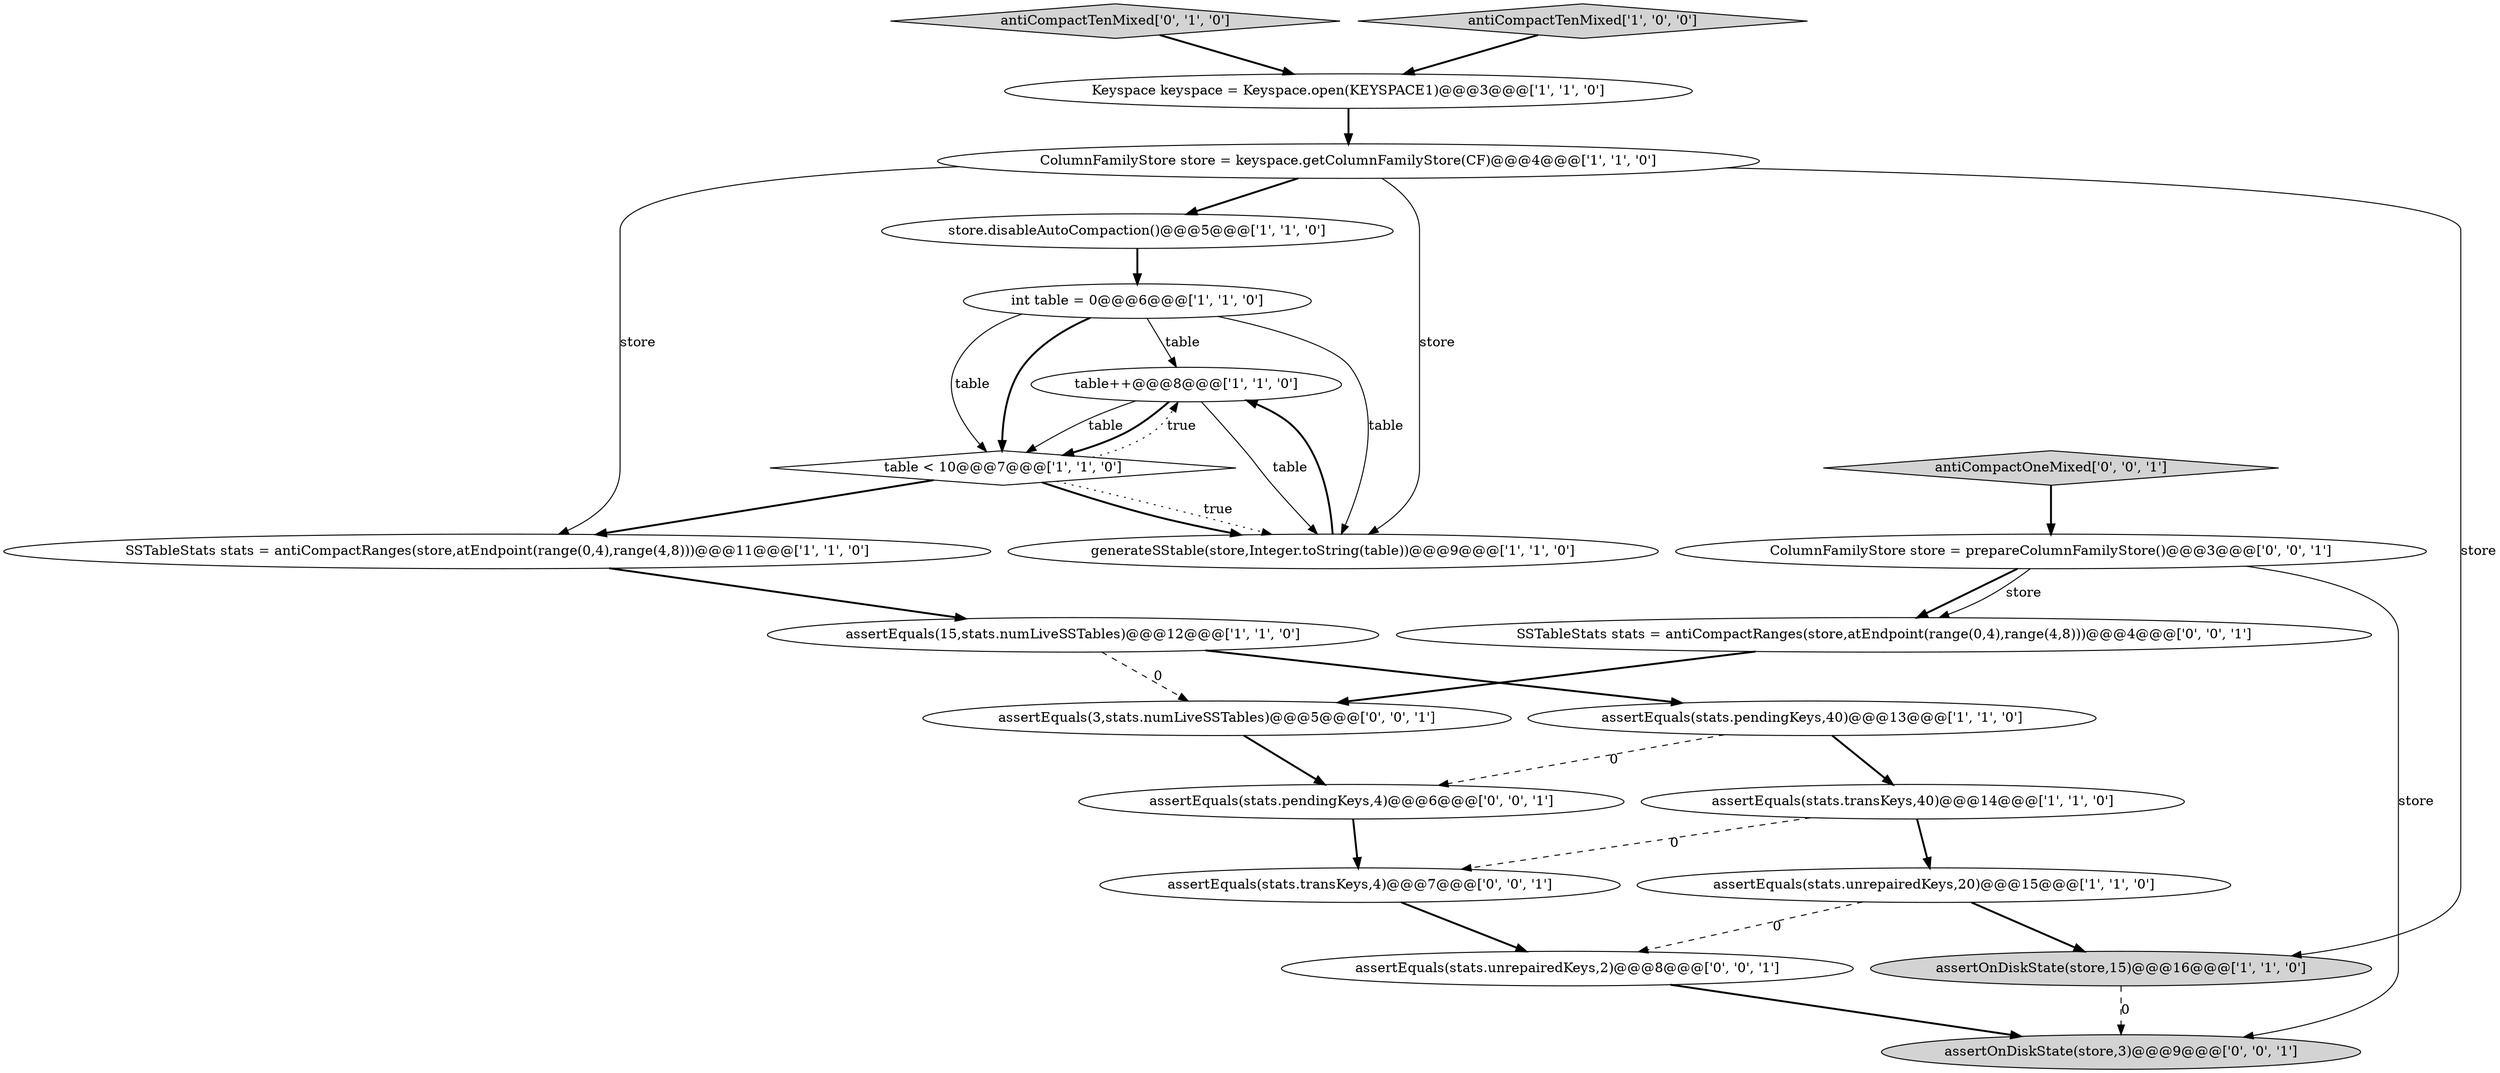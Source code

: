 digraph {
2 [style = filled, label = "assertOnDiskState(store,15)@@@16@@@['1', '1', '0']", fillcolor = lightgray, shape = ellipse image = "AAA0AAABBB1BBB"];
20 [style = filled, label = "assertEquals(stats.transKeys,4)@@@7@@@['0', '0', '1']", fillcolor = white, shape = ellipse image = "AAA0AAABBB3BBB"];
8 [style = filled, label = "table++@@@8@@@['1', '1', '0']", fillcolor = white, shape = ellipse image = "AAA0AAABBB1BBB"];
10 [style = filled, label = "assertEquals(15,stats.numLiveSSTables)@@@12@@@['1', '1', '0']", fillcolor = white, shape = ellipse image = "AAA0AAABBB1BBB"];
22 [style = filled, label = "ColumnFamilyStore store = prepareColumnFamilyStore()@@@3@@@['0', '0', '1']", fillcolor = white, shape = ellipse image = "AAA0AAABBB3BBB"];
3 [style = filled, label = "assertEquals(stats.transKeys,40)@@@14@@@['1', '1', '0']", fillcolor = white, shape = ellipse image = "AAA0AAABBB1BBB"];
5 [style = filled, label = "Keyspace keyspace = Keyspace.open(KEYSPACE1)@@@3@@@['1', '1', '0']", fillcolor = white, shape = ellipse image = "AAA0AAABBB1BBB"];
6 [style = filled, label = "assertEquals(stats.unrepairedKeys,20)@@@15@@@['1', '1', '0']", fillcolor = white, shape = ellipse image = "AAA0AAABBB1BBB"];
14 [style = filled, label = "antiCompactTenMixed['0', '1', '0']", fillcolor = lightgray, shape = diamond image = "AAA0AAABBB2BBB"];
18 [style = filled, label = "assertEquals(stats.unrepairedKeys,2)@@@8@@@['0', '0', '1']", fillcolor = white, shape = ellipse image = "AAA0AAABBB3BBB"];
11 [style = filled, label = "ColumnFamilyStore store = keyspace.getColumnFamilyStore(CF)@@@4@@@['1', '1', '0']", fillcolor = white, shape = ellipse image = "AAA0AAABBB1BBB"];
12 [style = filled, label = "store.disableAutoCompaction()@@@5@@@['1', '1', '0']", fillcolor = white, shape = ellipse image = "AAA0AAABBB1BBB"];
15 [style = filled, label = "assertEquals(3,stats.numLiveSSTables)@@@5@@@['0', '0', '1']", fillcolor = white, shape = ellipse image = "AAA0AAABBB3BBB"];
19 [style = filled, label = "antiCompactOneMixed['0', '0', '1']", fillcolor = lightgray, shape = diamond image = "AAA0AAABBB3BBB"];
9 [style = filled, label = "SSTableStats stats = antiCompactRanges(store,atEndpoint(range(0,4),range(4,8)))@@@11@@@['1', '1', '0']", fillcolor = white, shape = ellipse image = "AAA0AAABBB1BBB"];
21 [style = filled, label = "assertOnDiskState(store,3)@@@9@@@['0', '0', '1']", fillcolor = lightgray, shape = ellipse image = "AAA0AAABBB3BBB"];
17 [style = filled, label = "assertEquals(stats.pendingKeys,4)@@@6@@@['0', '0', '1']", fillcolor = white, shape = ellipse image = "AAA0AAABBB3BBB"];
13 [style = filled, label = "table < 10@@@7@@@['1', '1', '0']", fillcolor = white, shape = diamond image = "AAA0AAABBB1BBB"];
16 [style = filled, label = "SSTableStats stats = antiCompactRanges(store,atEndpoint(range(0,4),range(4,8)))@@@4@@@['0', '0', '1']", fillcolor = white, shape = ellipse image = "AAA0AAABBB3BBB"];
0 [style = filled, label = "int table = 0@@@6@@@['1', '1', '0']", fillcolor = white, shape = ellipse image = "AAA0AAABBB1BBB"];
1 [style = filled, label = "antiCompactTenMixed['1', '0', '0']", fillcolor = lightgray, shape = diamond image = "AAA0AAABBB1BBB"];
4 [style = filled, label = "assertEquals(stats.pendingKeys,40)@@@13@@@['1', '1', '0']", fillcolor = white, shape = ellipse image = "AAA0AAABBB1BBB"];
7 [style = filled, label = "generateSStable(store,Integer.toString(table))@@@9@@@['1', '1', '0']", fillcolor = white, shape = ellipse image = "AAA0AAABBB1BBB"];
14->5 [style = bold, label=""];
12->0 [style = bold, label=""];
11->9 [style = solid, label="store"];
11->2 [style = solid, label="store"];
3->20 [style = dashed, label="0"];
13->7 [style = bold, label=""];
7->8 [style = bold, label=""];
11->12 [style = bold, label=""];
6->18 [style = dashed, label="0"];
0->8 [style = solid, label="table"];
0->13 [style = solid, label="table"];
20->18 [style = bold, label=""];
8->13 [style = solid, label="table"];
22->16 [style = bold, label=""];
22->16 [style = solid, label="store"];
16->15 [style = bold, label=""];
19->22 [style = bold, label=""];
4->17 [style = dashed, label="0"];
13->8 [style = dotted, label="true"];
17->20 [style = bold, label=""];
8->7 [style = solid, label="table"];
0->13 [style = bold, label=""];
10->15 [style = dashed, label="0"];
6->2 [style = bold, label=""];
3->6 [style = bold, label=""];
5->11 [style = bold, label=""];
10->4 [style = bold, label=""];
22->21 [style = solid, label="store"];
11->7 [style = solid, label="store"];
8->13 [style = bold, label=""];
18->21 [style = bold, label=""];
2->21 [style = dashed, label="0"];
13->9 [style = bold, label=""];
4->3 [style = bold, label=""];
13->7 [style = dotted, label="true"];
9->10 [style = bold, label=""];
0->7 [style = solid, label="table"];
1->5 [style = bold, label=""];
15->17 [style = bold, label=""];
}

